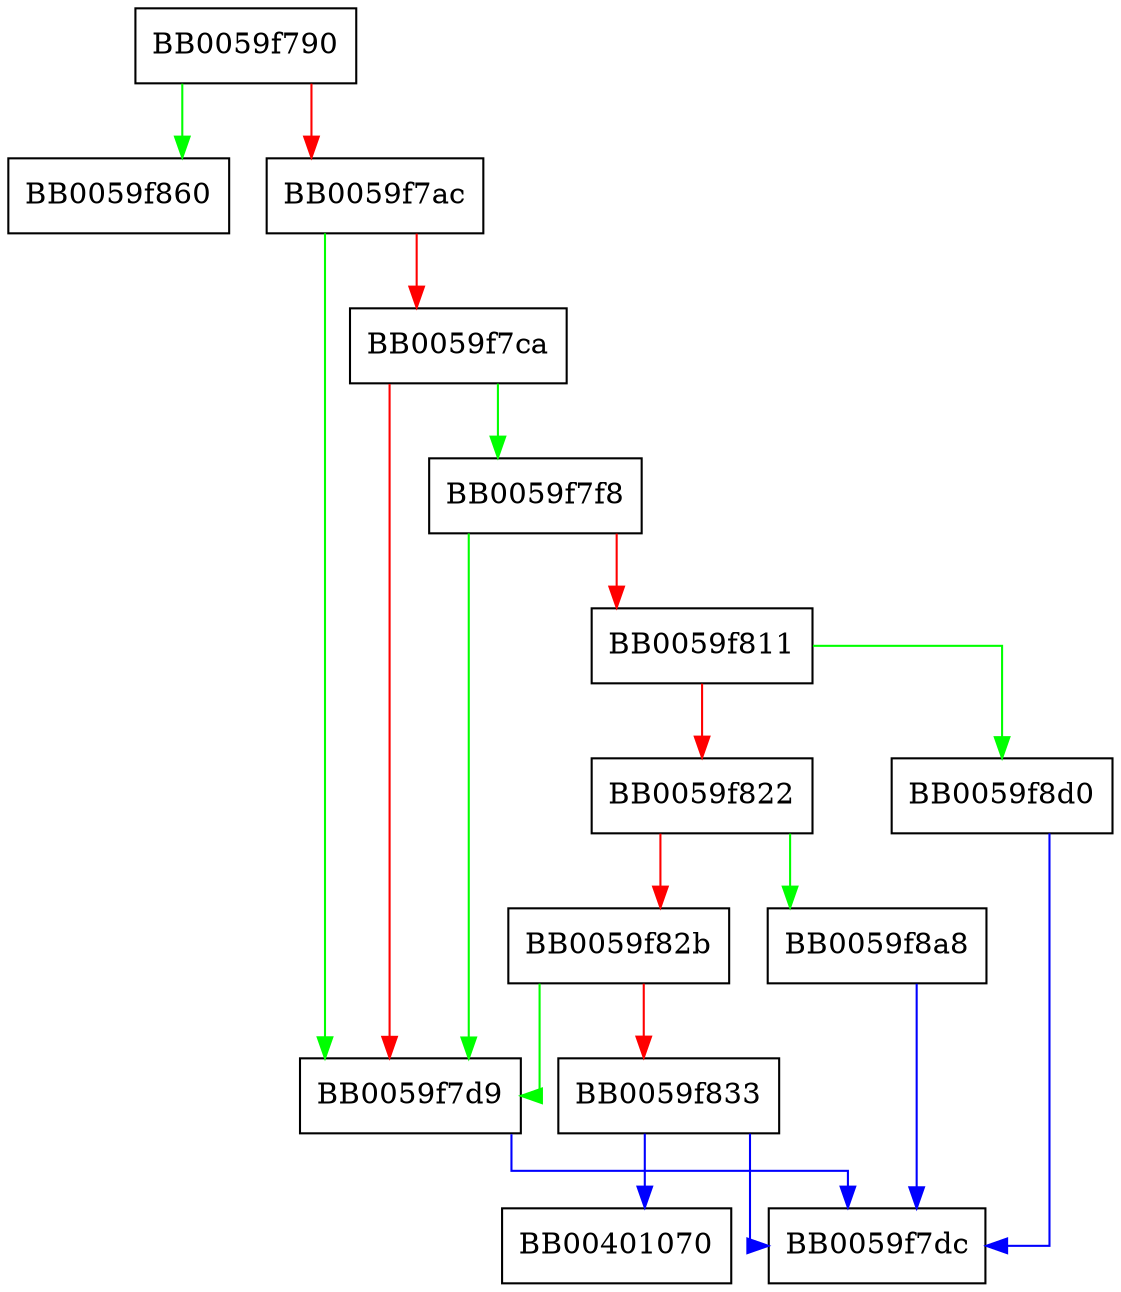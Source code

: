 digraph OSSL_ENCODER_to_data {
  node [shape="box"];
  graph [splines=ortho];
  BB0059f790 -> BB0059f860 [color="green"];
  BB0059f790 -> BB0059f7ac [color="red"];
  BB0059f7ac -> BB0059f7d9 [color="green"];
  BB0059f7ac -> BB0059f7ca [color="red"];
  BB0059f7ca -> BB0059f7f8 [color="green"];
  BB0059f7ca -> BB0059f7d9 [color="red"];
  BB0059f7d9 -> BB0059f7dc [color="blue"];
  BB0059f7f8 -> BB0059f7d9 [color="green"];
  BB0059f7f8 -> BB0059f811 [color="red"];
  BB0059f811 -> BB0059f8d0 [color="green"];
  BB0059f811 -> BB0059f822 [color="red"];
  BB0059f822 -> BB0059f8a8 [color="green"];
  BB0059f822 -> BB0059f82b [color="red"];
  BB0059f82b -> BB0059f7d9 [color="green"];
  BB0059f82b -> BB0059f833 [color="red"];
  BB0059f833 -> BB00401070 [color="blue"];
  BB0059f833 -> BB0059f7dc [color="blue"];
  BB0059f8a8 -> BB0059f7dc [color="blue"];
  BB0059f8d0 -> BB0059f7dc [color="blue"];
}